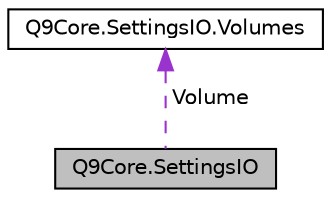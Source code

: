 digraph "Q9Core.SettingsIO"
{
  edge [fontname="Helvetica",fontsize="10",labelfontname="Helvetica",labelfontsize="10"];
  node [fontname="Helvetica",fontsize="10",shape=record];
  Node1 [label="Q9Core.SettingsIO",height=0.2,width=0.4,color="black", fillcolor="grey75", style="filled", fontcolor="black"];
  Node2 -> Node1 [dir="back",color="darkorchid3",fontsize="10",style="dashed",label=" Volume" ,fontname="Helvetica"];
  Node2 [label="Q9Core.SettingsIO.Volumes",height=0.2,width=0.4,color="black", fillcolor="white", style="filled",URL="$class_q9_core_1_1_settings_i_o_1_1_volumes.html"];
}
